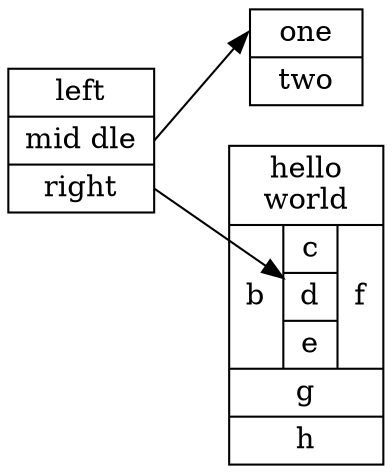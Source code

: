 
digraph structs {
    splines=line;
    rankdir=LR
    node [shape=record];
    struct1 [label="<f0> left|<f1> mid&#92; dle|<f2> right"];
    struct2 [label="<f0> one|<f1> two"];
    struct3 [label="hello&#92;nworld |{ b |{c|<here> d|e}| f}| g | h"];
    struct1:f1 -> struct2:f0;
    struct1:f2 -> struct3:here;
}

